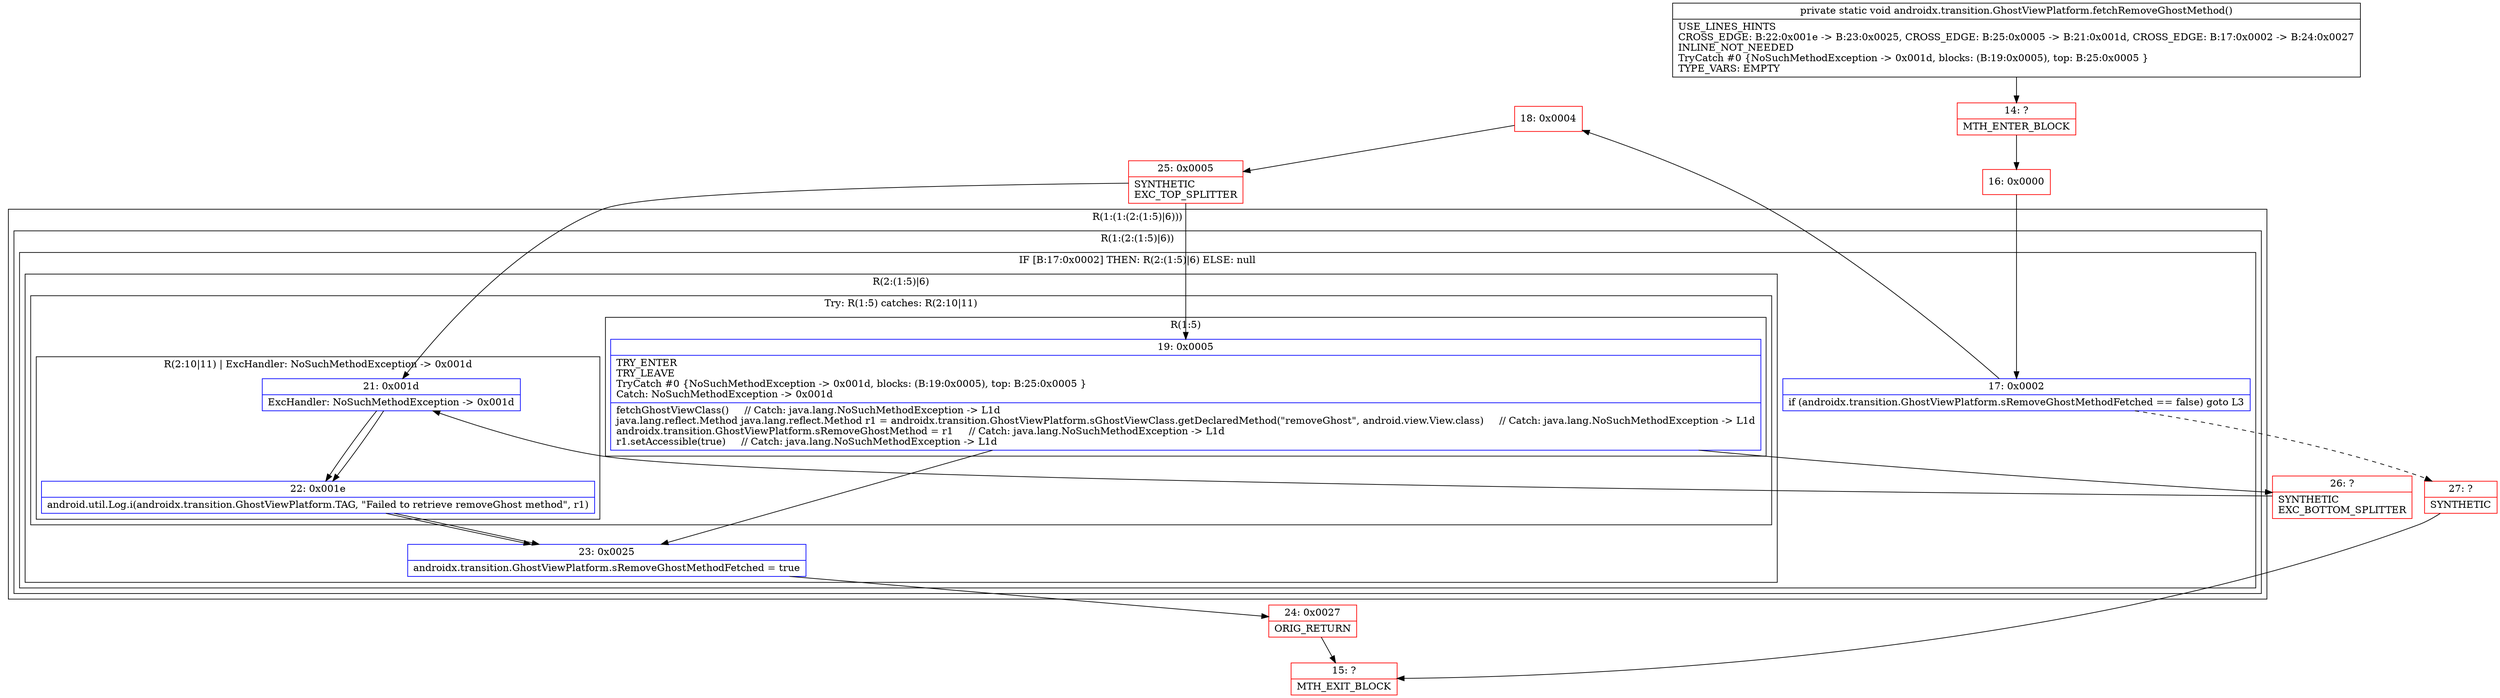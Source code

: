digraph "CFG forandroidx.transition.GhostViewPlatform.fetchRemoveGhostMethod()V" {
subgraph cluster_Region_220146877 {
label = "R(1:(1:(2:(1:5)|6)))";
node [shape=record,color=blue];
subgraph cluster_Region_716091689 {
label = "R(1:(2:(1:5)|6))";
node [shape=record,color=blue];
subgraph cluster_IfRegion_738174211 {
label = "IF [B:17:0x0002] THEN: R(2:(1:5)|6) ELSE: null";
node [shape=record,color=blue];
Node_17 [shape=record,label="{17\:\ 0x0002|if (androidx.transition.GhostViewPlatform.sRemoveGhostMethodFetched == false) goto L3\l}"];
subgraph cluster_Region_1159405456 {
label = "R(2:(1:5)|6)";
node [shape=record,color=blue];
subgraph cluster_TryCatchRegion_831891786 {
label = "Try: R(1:5) catches: R(2:10|11)";
node [shape=record,color=blue];
subgraph cluster_Region_918392093 {
label = "R(1:5)";
node [shape=record,color=blue];
Node_19 [shape=record,label="{19\:\ 0x0005|TRY_ENTER\lTRY_LEAVE\lTryCatch #0 \{NoSuchMethodException \-\> 0x001d, blocks: (B:19:0x0005), top: B:25:0x0005 \}\lCatch: NoSuchMethodException \-\> 0x001d\l|fetchGhostViewClass()     \/\/ Catch: java.lang.NoSuchMethodException \-\> L1d\ljava.lang.reflect.Method java.lang.reflect.Method r1 = androidx.transition.GhostViewPlatform.sGhostViewClass.getDeclaredMethod(\"removeGhost\", android.view.View.class)     \/\/ Catch: java.lang.NoSuchMethodException \-\> L1d\landroidx.transition.GhostViewPlatform.sRemoveGhostMethod = r1     \/\/ Catch: java.lang.NoSuchMethodException \-\> L1d\lr1.setAccessible(true)     \/\/ Catch: java.lang.NoSuchMethodException \-\> L1d\l}"];
}
subgraph cluster_Region_1861050792 {
label = "R(2:10|11) | ExcHandler: NoSuchMethodException \-\> 0x001d\l";
node [shape=record,color=blue];
Node_21 [shape=record,label="{21\:\ 0x001d|ExcHandler: NoSuchMethodException \-\> 0x001d\l}"];
Node_22 [shape=record,label="{22\:\ 0x001e|android.util.Log.i(androidx.transition.GhostViewPlatform.TAG, \"Failed to retrieve removeGhost method\", r1)\l}"];
}
}
Node_23 [shape=record,label="{23\:\ 0x0025|androidx.transition.GhostViewPlatform.sRemoveGhostMethodFetched = true\l}"];
}
}
}
}
subgraph cluster_Region_1861050792 {
label = "R(2:10|11) | ExcHandler: NoSuchMethodException \-\> 0x001d\l";
node [shape=record,color=blue];
Node_21 [shape=record,label="{21\:\ 0x001d|ExcHandler: NoSuchMethodException \-\> 0x001d\l}"];
Node_22 [shape=record,label="{22\:\ 0x001e|android.util.Log.i(androidx.transition.GhostViewPlatform.TAG, \"Failed to retrieve removeGhost method\", r1)\l}"];
}
Node_14 [shape=record,color=red,label="{14\:\ ?|MTH_ENTER_BLOCK\l}"];
Node_16 [shape=record,color=red,label="{16\:\ 0x0000}"];
Node_18 [shape=record,color=red,label="{18\:\ 0x0004}"];
Node_25 [shape=record,color=red,label="{25\:\ 0x0005|SYNTHETIC\lEXC_TOP_SPLITTER\l}"];
Node_24 [shape=record,color=red,label="{24\:\ 0x0027|ORIG_RETURN\l}"];
Node_15 [shape=record,color=red,label="{15\:\ ?|MTH_EXIT_BLOCK\l}"];
Node_26 [shape=record,color=red,label="{26\:\ ?|SYNTHETIC\lEXC_BOTTOM_SPLITTER\l}"];
Node_27 [shape=record,color=red,label="{27\:\ ?|SYNTHETIC\l}"];
MethodNode[shape=record,label="{private static void androidx.transition.GhostViewPlatform.fetchRemoveGhostMethod()  | USE_LINES_HINTS\lCROSS_EDGE: B:22:0x001e \-\> B:23:0x0025, CROSS_EDGE: B:25:0x0005 \-\> B:21:0x001d, CROSS_EDGE: B:17:0x0002 \-\> B:24:0x0027\lINLINE_NOT_NEEDED\lTryCatch #0 \{NoSuchMethodException \-\> 0x001d, blocks: (B:19:0x0005), top: B:25:0x0005 \}\lTYPE_VARS: EMPTY\l}"];
MethodNode -> Node_14;Node_17 -> Node_18;
Node_17 -> Node_27[style=dashed];
Node_19 -> Node_23;
Node_19 -> Node_26;
Node_21 -> Node_22;
Node_22 -> Node_23;
Node_23 -> Node_24;
Node_21 -> Node_22;
Node_22 -> Node_23;
Node_14 -> Node_16;
Node_16 -> Node_17;
Node_18 -> Node_25;
Node_25 -> Node_19;
Node_25 -> Node_21;
Node_24 -> Node_15;
Node_26 -> Node_21;
Node_27 -> Node_15;
}

